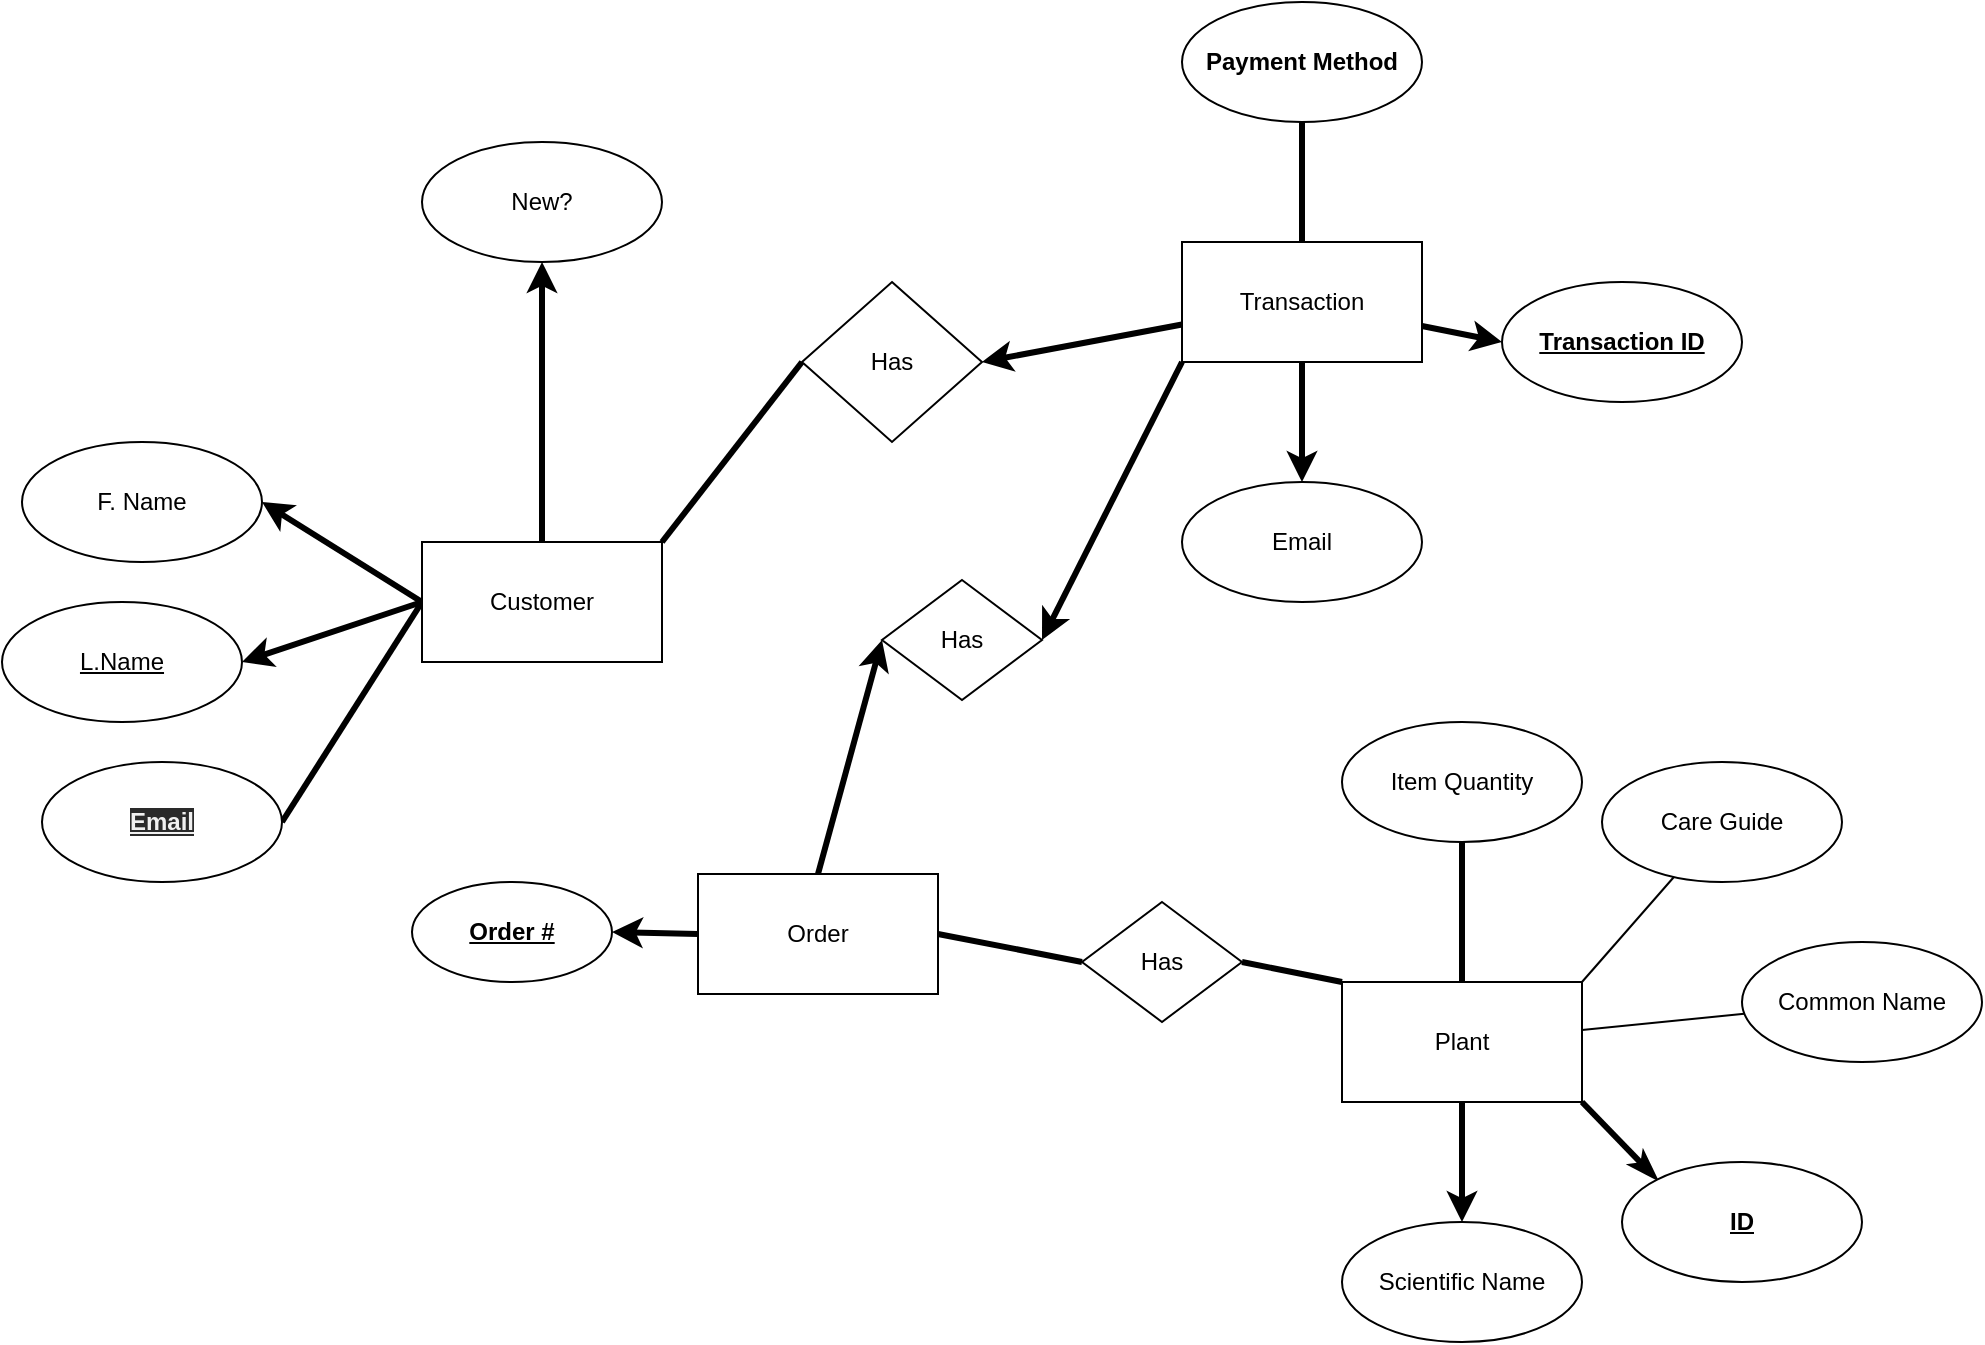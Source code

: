 <mxfile>
    <diagram id="3ipOmvHA8UWTN8_0GpJ7" name="Page-1">
        <mxGraphModel dx="2411" dy="1976" grid="1" gridSize="10" guides="1" tooltips="1" connect="1" arrows="1" fold="1" page="1" pageScale="1" pageWidth="850" pageHeight="1100" math="0" shadow="0">
            <root>
                <mxCell id="0"/>
                <mxCell id="1" parent="0"/>
                <mxCell id="17" value="" style="edgeStyle=none;html=1;strokeWidth=3;" parent="1" source="2" target="16" edge="1">
                    <mxGeometry relative="1" as="geometry"/>
                </mxCell>
                <mxCell id="26" style="edgeStyle=none;html=1;exitX=1;exitY=0;exitDx=0;exitDy=0;strokeWidth=3;endArrow=none;endFill=0;entryX=0;entryY=0.5;entryDx=0;entryDy=0;" parent="1" source="2" edge="1" target="24">
                    <mxGeometry relative="1" as="geometry">
                        <mxPoint x="310" y="110" as="targetPoint"/>
                    </mxGeometry>
                </mxCell>
                <mxCell id="41" style="edgeStyle=none;html=1;exitX=0;exitY=0.5;exitDx=0;exitDy=0;entryX=1;entryY=0.5;entryDx=0;entryDy=0;strokeWidth=3;" edge="1" parent="1" source="2" target="39">
                    <mxGeometry relative="1" as="geometry"/>
                </mxCell>
                <mxCell id="42" style="edgeStyle=none;html=1;exitX=0;exitY=0.5;exitDx=0;exitDy=0;entryX=1;entryY=0.5;entryDx=0;entryDy=0;strokeWidth=3;" edge="1" parent="1" source="2" target="40">
                    <mxGeometry relative="1" as="geometry"/>
                </mxCell>
                <mxCell id="44" style="edgeStyle=none;html=1;exitX=0;exitY=0.5;exitDx=0;exitDy=0;entryX=1;entryY=0.5;entryDx=0;entryDy=0;strokeWidth=3;endArrow=none;endFill=0;" edge="1" parent="1" source="2" target="43">
                    <mxGeometry relative="1" as="geometry"/>
                </mxCell>
                <mxCell id="2" value="Customer" style="rounded=0;whiteSpace=wrap;html=1;" parent="1" vertex="1">
                    <mxGeometry x="120" y="200" width="120" height="60" as="geometry"/>
                </mxCell>
                <mxCell id="11" value="" style="edgeStyle=none;html=1;endArrow=none;endFill=0;" parent="1" source="3" target="10" edge="1">
                    <mxGeometry relative="1" as="geometry"/>
                </mxCell>
                <mxCell id="13" value="" style="edgeStyle=none;html=1;strokeWidth=3;" parent="1" source="3" target="12" edge="1">
                    <mxGeometry relative="1" as="geometry"/>
                </mxCell>
                <mxCell id="15" value="" style="edgeStyle=none;html=1;endArrow=none;endFill=0;exitX=1;exitY=0;exitDx=0;exitDy=0;" parent="1" source="3" target="14" edge="1">
                    <mxGeometry relative="1" as="geometry"/>
                </mxCell>
                <mxCell id="36" style="edgeStyle=none;html=1;exitX=1;exitY=1;exitDx=0;exitDy=0;entryX=0;entryY=0;entryDx=0;entryDy=0;endArrow=classicThin;endFill=1;strokeWidth=3;" parent="1" source="3" target="34" edge="1">
                    <mxGeometry relative="1" as="geometry"/>
                </mxCell>
                <mxCell id="53" style="edgeStyle=none;html=1;exitX=0;exitY=0;exitDx=0;exitDy=0;entryX=1;entryY=0.5;entryDx=0;entryDy=0;endArrow=none;endFill=0;strokeWidth=3;" edge="1" parent="1" source="3" target="52">
                    <mxGeometry relative="1" as="geometry"/>
                </mxCell>
                <mxCell id="56" style="edgeStyle=none;html=1;exitX=0.5;exitY=0;exitDx=0;exitDy=0;endArrow=none;endFill=0;strokeWidth=3;" edge="1" parent="1" source="3" target="55">
                    <mxGeometry relative="1" as="geometry"/>
                </mxCell>
                <mxCell id="3" value="Plant" style="rounded=0;whiteSpace=wrap;html=1;" parent="1" vertex="1">
                    <mxGeometry x="580" y="420" width="120" height="60" as="geometry"/>
                </mxCell>
                <mxCell id="19" value="" style="edgeStyle=none;html=1;strokeWidth=3;" parent="1" source="4" edge="1">
                    <mxGeometry relative="1" as="geometry">
                        <mxPoint x="660.0" y="100" as="targetPoint"/>
                    </mxGeometry>
                </mxCell>
                <mxCell id="21" value="" style="edgeStyle=none;html=1;strokeWidth=3;" parent="1" source="4" target="20" edge="1">
                    <mxGeometry relative="1" as="geometry"/>
                </mxCell>
                <mxCell id="23" value="" style="edgeStyle=none;html=1;strokeWidth=3;endArrow=none;endFill=0;" parent="1" source="4" target="22" edge="1">
                    <mxGeometry relative="1" as="geometry"/>
                </mxCell>
                <mxCell id="25" value="" style="edgeStyle=none;html=1;entryX=1;entryY=0.5;entryDx=0;entryDy=0;strokeWidth=3;" parent="1" source="4" target="24" edge="1">
                    <mxGeometry relative="1" as="geometry"/>
                </mxCell>
                <mxCell id="51" style="edgeStyle=none;html=1;exitX=0;exitY=1;exitDx=0;exitDy=0;entryX=1;entryY=0.5;entryDx=0;entryDy=0;endArrow=classic;endFill=1;strokeWidth=3;" edge="1" parent="1" source="4" target="48">
                    <mxGeometry relative="1" as="geometry"/>
                </mxCell>
                <mxCell id="4" value="Transaction" style="rounded=0;whiteSpace=wrap;html=1;" parent="1" vertex="1">
                    <mxGeometry x="500" y="50" width="120" height="60" as="geometry"/>
                </mxCell>
                <mxCell id="10" value="Common Name" style="ellipse;whiteSpace=wrap;html=1;rounded=0;" parent="1" vertex="1">
                    <mxGeometry x="780" y="400" width="120" height="60" as="geometry"/>
                </mxCell>
                <mxCell id="12" value="Scientific Name" style="ellipse;whiteSpace=wrap;html=1;rounded=0;" parent="1" vertex="1">
                    <mxGeometry x="580" y="540" width="120" height="60" as="geometry"/>
                </mxCell>
                <mxCell id="14" value="Care Guide&lt;br&gt;" style="ellipse;whiteSpace=wrap;html=1;rounded=0;" parent="1" vertex="1">
                    <mxGeometry x="710" y="310" width="120" height="60" as="geometry"/>
                </mxCell>
                <mxCell id="16" value="New?" style="ellipse;whiteSpace=wrap;html=1;rounded=0;" parent="1" vertex="1">
                    <mxGeometry x="120" width="120" height="60" as="geometry"/>
                </mxCell>
                <mxCell id="20" value="&lt;span&gt;&lt;span&gt;Email&lt;/span&gt;&lt;/span&gt;" style="ellipse;whiteSpace=wrap;html=1;rounded=0;fontStyle=0" parent="1" vertex="1">
                    <mxGeometry x="500" y="170" width="120" height="60" as="geometry"/>
                </mxCell>
                <mxCell id="22" value="Payment Method" style="ellipse;whiteSpace=wrap;html=1;rounded=0;fontStyle=1" parent="1" vertex="1">
                    <mxGeometry x="500" y="-70" width="120" height="60" as="geometry"/>
                </mxCell>
                <mxCell id="24" value="Has" style="rhombus;whiteSpace=wrap;html=1;rounded=0;" parent="1" vertex="1">
                    <mxGeometry x="310" y="70" width="90" height="80" as="geometry"/>
                </mxCell>
                <mxCell id="34" value="&lt;u&gt;&lt;b&gt;ID&lt;/b&gt;&lt;/u&gt;" style="ellipse;whiteSpace=wrap;html=1;rounded=0;" parent="1" vertex="1">
                    <mxGeometry x="720" y="510" width="120" height="60" as="geometry"/>
                </mxCell>
                <mxCell id="39" value="F. Name" style="ellipse;whiteSpace=wrap;html=1;" vertex="1" parent="1">
                    <mxGeometry x="-80" y="150" width="120" height="60" as="geometry"/>
                </mxCell>
                <mxCell id="40" value="L.Name" style="ellipse;whiteSpace=wrap;html=1;fontStyle=4" vertex="1" parent="1">
                    <mxGeometry x="-90" y="230" width="120" height="60" as="geometry"/>
                </mxCell>
                <mxCell id="43" value="&#10;&#10;&lt;u style=&quot;color: rgb(240, 240, 240); font-family: helvetica; font-size: 12px; font-style: normal; font-weight: 400; letter-spacing: normal; text-align: center; text-indent: 0px; text-transform: none; word-spacing: 0px; background-color: rgb(42, 42, 42);&quot;&gt;&lt;b&gt;Email&lt;/b&gt;&lt;/u&gt;&#10;&#10;" style="ellipse;whiteSpace=wrap;html=1;" vertex="1" parent="1">
                    <mxGeometry x="-70" y="310" width="120" height="60" as="geometry"/>
                </mxCell>
                <mxCell id="47" style="edgeStyle=none;html=1;exitX=0;exitY=0.5;exitDx=0;exitDy=0;entryX=1;entryY=0.5;entryDx=0;entryDy=0;endArrow=classic;endFill=1;strokeWidth=3;" edge="1" parent="1" source="45" target="46">
                    <mxGeometry relative="1" as="geometry"/>
                </mxCell>
                <mxCell id="50" style="edgeStyle=none;html=1;exitX=0.5;exitY=0;exitDx=0;exitDy=0;endArrow=classic;endFill=1;strokeWidth=3;entryX=0;entryY=0.5;entryDx=0;entryDy=0;" edge="1" parent="1" source="45" target="48">
                    <mxGeometry relative="1" as="geometry"/>
                </mxCell>
                <mxCell id="54" style="edgeStyle=none;html=1;exitX=1;exitY=0.5;exitDx=0;exitDy=0;entryX=0;entryY=0.5;entryDx=0;entryDy=0;endArrow=none;endFill=0;strokeWidth=3;" edge="1" parent="1" source="45" target="52">
                    <mxGeometry relative="1" as="geometry"/>
                </mxCell>
                <mxCell id="45" value="Order" style="rounded=0;whiteSpace=wrap;html=1;" vertex="1" parent="1">
                    <mxGeometry x="258" y="366" width="120" height="60" as="geometry"/>
                </mxCell>
                <mxCell id="46" value="&lt;u&gt;&lt;b&gt;Order #&lt;/b&gt;&lt;/u&gt;" style="ellipse;whiteSpace=wrap;html=1;" vertex="1" parent="1">
                    <mxGeometry x="115" y="370" width="100" height="50" as="geometry"/>
                </mxCell>
                <mxCell id="48" value="Has" style="rhombus;whiteSpace=wrap;html=1;" vertex="1" parent="1">
                    <mxGeometry x="350" y="219" width="80" height="60" as="geometry"/>
                </mxCell>
                <mxCell id="52" value="Has" style="rhombus;whiteSpace=wrap;html=1;" vertex="1" parent="1">
                    <mxGeometry x="450" y="380" width="80" height="60" as="geometry"/>
                </mxCell>
                <mxCell id="55" value="Item Quantity" style="ellipse;whiteSpace=wrap;html=1;rounded=0;" vertex="1" parent="1">
                    <mxGeometry x="580" y="290" width="120" height="60" as="geometry"/>
                </mxCell>
                <mxCell id="58" value="&lt;u&gt;&lt;b&gt;Transaction ID&lt;/b&gt;&lt;/u&gt;" style="ellipse;whiteSpace=wrap;html=1;rounded=0;" vertex="1" parent="1">
                    <mxGeometry x="660" y="70" width="120" height="60" as="geometry"/>
                </mxCell>
            </root>
        </mxGraphModel>
    </diagram>
</mxfile>